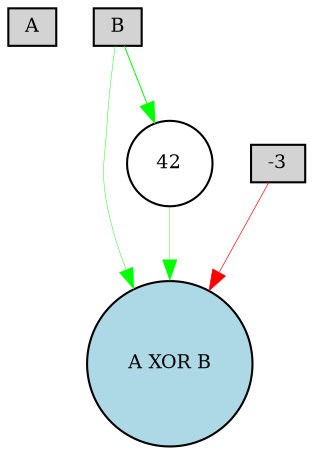 digraph {
	node [fontsize=9 height=0.2 shape=circle width=0.2]
	A [fillcolor=lightgray shape=box style=filled]
	B [fillcolor=lightgray shape=box style=filled]
	-3 [fillcolor=lightgray shape=box style=filled]
	"A XOR B" [fillcolor=lightblue style=filled]
	42 [fillcolor=white style=filled]
	B -> "A XOR B" [color=green penwidth=0.21163264325770959 style=solid]
	-3 -> "A XOR B" [color=red penwidth=0.32287521704726513 style=solid]
	B -> 42 [color=green penwidth=0.470079527384792 style=solid]
	42 -> "A XOR B" [color=green penwidth=0.16715617445108066 style=solid]
}

